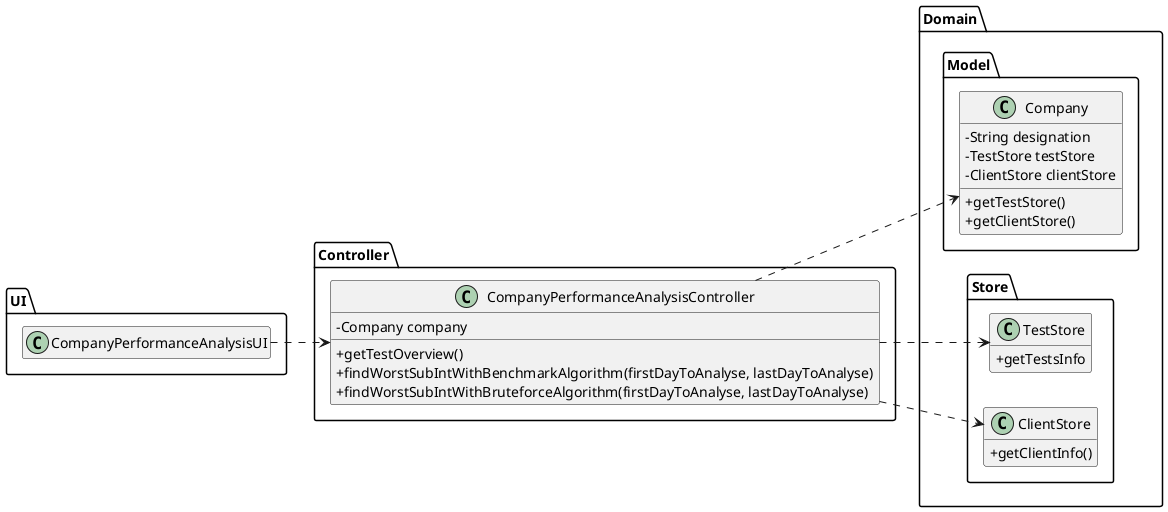 @startuml
hide empty methods
hide empty attributes
left to right direction
skinparam classAttributeIconSize 0

package Domain {

package Model{

class Company {
    -String designation
    -TestStore testStore
    -ClientStore clientStore
    +getTestStore()
    +getClientStore()
}

}

package Store {

class TestStore {
+getTestsInfo
}

class ClientStore {
+getClientInfo()
}

}

}

package Controller {

class CompanyPerformanceAnalysisController{
    -Company company
    +getTestOverview()
    +findWorstSubIntWithBenchmarkAlgorithm(firstDayToAnalyse, lastDayToAnalyse)
    +findWorstSubIntWithBruteforceAlgorithm(firstDayToAnalyse, lastDayToAnalyse)
}

}

package UI {

class CompanyPerformanceAnalysisUI{
}

}

CompanyPerformanceAnalysisUI ..> CompanyPerformanceAnalysisController
CompanyPerformanceAnalysisController ..> Company
CompanyPerformanceAnalysisController ..> ClientStore
CompanyPerformanceAnalysisController ..> TestStore

@enduml